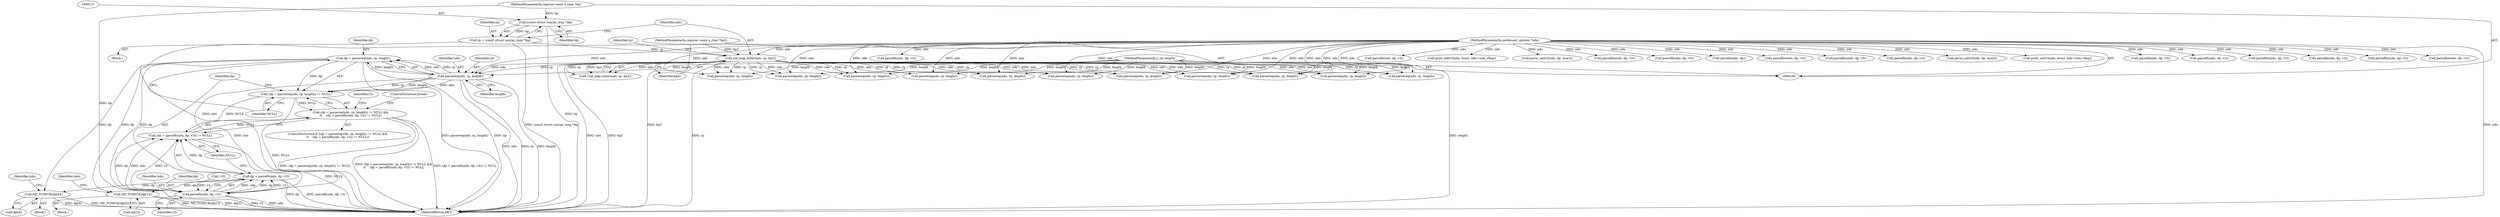 digraph "0_tcpdump_19d25dd8781620cd41bf178a5e2e27fc1cf242d0_0@pointer" {
"1000736" [label="(Call,dp = parsereq(ndo, rp, length))"];
"1000738" [label="(Call,parsereq(ndo, rp, length))"];
"1000135" [label="(Call,xid_map_enter(ndo, rp, bp2))"];
"1000107" [label="(MethodParameterIn,netdissect_options *ndo)"];
"1000128" [label="(Call,rp = (const struct sunrpc_msg *)bp)"];
"1000130" [label="(Call,(const struct sunrpc_msg *)bp)"];
"1000108" [label="(MethodParameterIn,register const u_char *bp)"];
"1000110" [label="(MethodParameterIn,register const u_char *bp2)"];
"1000109" [label="(MethodParameterIn,u_int length)"];
"1000735" [label="(Call,(dp = parsereq(ndo, rp, length)) != NULL)"];
"1000734" [label="(Call,(dp = parsereq(ndo, rp, length)) != NULL &&\n\t\t    (dp = parsefh(ndo, dp, v3)) != NULL)"];
"1000743" [label="(Call,(dp = parsefh(ndo, dp, v3)) != NULL)"];
"1000746" [label="(Call,parsefh(ndo, dp, v3))"];
"1000744" [label="(Call,dp = parsefh(ndo, dp, v3))"];
"1000755" [label="(Call,ND_TCHECK(dp[4]))"];
"1000777" [label="(Call,ND_TCHECK(dp[1]))"];
"1000747" [label="(Identifier,ndo)"];
"1000813" [label="(Call,parsefh(ndo, dp, v3))"];
"1000201" [label="(Call,parsefh(ndo, dp, v3))"];
"1000521" [label="(Call,parsefhn(ndo, dp, v3))"];
"1000134" [label="(Call,!xid_map_enter(ndo, rp, bp2))"];
"1000137" [label="(Identifier,rp)"];
"1000866" [label="(Call,parsefh(ndo, dp, v3))"];
"1000705" [label="(Call,parsereq(ndo, rp, length))"];
"1000136" [label="(Identifier,ndo)"];
"1000744" [label="(Call,dp = parsefh(ndo, dp, v3))"];
"1000761" [label="(Identifier,ndo)"];
"1000734" [label="(Call,(dp = parsereq(ndo, rp, length)) != NULL &&\n\t\t    (dp = parsefh(ndo, dp, v3)) != NULL)"];
"1000692" [label="(Call,parsefhn(ndo, dp, v3))"];
"1000742" [label="(Identifier,NULL)"];
"1000224" [label="(Call,parsefhn(ndo, dp, v3))"];
"1000741" [label="(Identifier,length)"];
"1000385" [label="(Call,parsefh(ndo, dp, v3))"];
"1000107" [label="(MethodParameterIn,netdissect_options *ndo)"];
"1000738" [label="(Call,parsereq(ndo, rp, length))"];
"1000513" [label="(Call,parsereq(ndo, rp, length))"];
"1000798" [label="(ControlStructure,break;)"];
"1000672" [label="(Call,parsereq(ndo, rp, length))"];
"1000245" [label="(Call,parsefh(ndo, dp, v3))"];
"1000657" [label="(Call,print_sattr3(ndo, &sa3, ndo->ndo_vflag))"];
"1000537" [label="(Call,parse_sattr3(ndo, dp, &sa3))"];
"1000750" [label="(Identifier,NULL)"];
"1000778" [label="(Call,dp[1])"];
"1000755" [label="(Call,ND_TCHECK(dp[4]))"];
"1000748" [label="(Identifier,dp)"];
"1000756" [label="(Call,dp[4])"];
"1000132" [label="(Identifier,bp)"];
"1000745" [label="(Identifier,dp)"];
"1000680" [label="(Call,parsefhn(ndo, dp, v3))"];
"1000743" [label="(Call,(dp = parsefh(ndo, dp, v3)) != NULL)"];
"1000111" [label="(Block,)"];
"1000572" [label="(Call,parsereq(ndo, rp, length))"];
"1000739" [label="(Identifier,ndo)"];
"1000713" [label="(Call,parsefh(ndo, dp, v3))"];
"1000195" [label="(Call,parsereq(ndo, rp, length))"];
"1000546" [label="(Call,parsefn(ndo, dp))"];
"1000110" [label="(MethodParameterIn,register const u_char *bp2)"];
"1000237" [label="(Call,parsereq(ndo, rp, length))"];
"1000580" [label="(Call,parsefhn(ndo, dp, v3))"];
"1000725" [label="(Call,parsefhn(ndo, dp, v3))"];
"1000858" [label="(Call,parsereq(ndo, rp, length))"];
"1000377" [label="(Call,parsereq(ndo, rp, length))"];
"1000749" [label="(Identifier,v3)"];
"1000746" [label="(Call,parsefh(ndo, dp, v3))"];
"1000735" [label="(Call,(dp = parsereq(ndo, rp, length)) != NULL)"];
"1000737" [label="(Identifier,dp)"];
"1000436" [label="(Call,parsefh(ndo, dp, v3))"];
"1000108" [label="(MethodParameterIn,register const u_char *bp)"];
"1000890" [label="(MethodReturn,RET)"];
"1000135" [label="(Call,xid_map_enter(ndo, rp, bp2))"];
"1000753" [label="(Identifier,v3)"];
"1000740" [label="(Identifier,rp)"];
"1000601" [label="(Call,parse_sattr3(ndo, dp, &sa3))"];
"1000754" [label="(Block,)"];
"1000218" [label="(Call,parsereq(ndo, rp, length))"];
"1000557" [label="(Call,print_sattr3(ndo, &sa3, ndo->ndo_vflag))"];
"1000129" [label="(Identifier,rp)"];
"1000776" [label="(Block,)"];
"1000162" [label="(Call,!v3)"];
"1000783" [label="(Identifier,ndo)"];
"1000777" [label="(Call,ND_TCHECK(dp[1]))"];
"1000138" [label="(Identifier,bp2)"];
"1000733" [label="(ControlStructure,if ((dp = parsereq(ndo, rp, length)) != NULL &&\n\t\t    (dp = parsefh(ndo, dp, v3)) != NULL))"];
"1000109" [label="(MethodParameterIn,u_int length)"];
"1000805" [label="(Call,parsereq(ndo, rp, length))"];
"1000428" [label="(Call,parsereq(ndo, rp, length))"];
"1000130" [label="(Call,(const struct sunrpc_msg *)bp)"];
"1000128" [label="(Call,rp = (const struct sunrpc_msg *)bp)"];
"1000736" [label="(Call,dp = parsereq(ndo, rp, length))"];
"1000736" -> "1000735"  [label="AST: "];
"1000736" -> "1000738"  [label="CFG: "];
"1000737" -> "1000736"  [label="AST: "];
"1000738" -> "1000736"  [label="AST: "];
"1000742" -> "1000736"  [label="CFG: "];
"1000736" -> "1000890"  [label="DDG: parsereq(ndo, rp, length)"];
"1000736" -> "1000890"  [label="DDG: dp"];
"1000736" -> "1000735"  [label="DDG: dp"];
"1000738" -> "1000736"  [label="DDG: ndo"];
"1000738" -> "1000736"  [label="DDG: rp"];
"1000738" -> "1000736"  [label="DDG: length"];
"1000736" -> "1000746"  [label="DDG: dp"];
"1000736" -> "1000755"  [label="DDG: dp"];
"1000736" -> "1000777"  [label="DDG: dp"];
"1000738" -> "1000741"  [label="CFG: "];
"1000739" -> "1000738"  [label="AST: "];
"1000740" -> "1000738"  [label="AST: "];
"1000741" -> "1000738"  [label="AST: "];
"1000738" -> "1000890"  [label="DDG: ndo"];
"1000738" -> "1000890"  [label="DDG: rp"];
"1000738" -> "1000890"  [label="DDG: length"];
"1000738" -> "1000735"  [label="DDG: ndo"];
"1000738" -> "1000735"  [label="DDG: rp"];
"1000738" -> "1000735"  [label="DDG: length"];
"1000135" -> "1000738"  [label="DDG: ndo"];
"1000135" -> "1000738"  [label="DDG: rp"];
"1000107" -> "1000738"  [label="DDG: ndo"];
"1000109" -> "1000738"  [label="DDG: length"];
"1000738" -> "1000746"  [label="DDG: ndo"];
"1000135" -> "1000134"  [label="AST: "];
"1000135" -> "1000138"  [label="CFG: "];
"1000136" -> "1000135"  [label="AST: "];
"1000137" -> "1000135"  [label="AST: "];
"1000138" -> "1000135"  [label="AST: "];
"1000134" -> "1000135"  [label="CFG: "];
"1000135" -> "1000890"  [label="DDG: ndo"];
"1000135" -> "1000890"  [label="DDG: bp2"];
"1000135" -> "1000890"  [label="DDG: rp"];
"1000135" -> "1000134"  [label="DDG: ndo"];
"1000135" -> "1000134"  [label="DDG: rp"];
"1000135" -> "1000134"  [label="DDG: bp2"];
"1000107" -> "1000135"  [label="DDG: ndo"];
"1000128" -> "1000135"  [label="DDG: rp"];
"1000110" -> "1000135"  [label="DDG: bp2"];
"1000135" -> "1000195"  [label="DDG: ndo"];
"1000135" -> "1000195"  [label="DDG: rp"];
"1000135" -> "1000218"  [label="DDG: ndo"];
"1000135" -> "1000218"  [label="DDG: rp"];
"1000135" -> "1000237"  [label="DDG: ndo"];
"1000135" -> "1000237"  [label="DDG: rp"];
"1000135" -> "1000377"  [label="DDG: ndo"];
"1000135" -> "1000377"  [label="DDG: rp"];
"1000135" -> "1000428"  [label="DDG: ndo"];
"1000135" -> "1000428"  [label="DDG: rp"];
"1000135" -> "1000513"  [label="DDG: ndo"];
"1000135" -> "1000513"  [label="DDG: rp"];
"1000135" -> "1000572"  [label="DDG: ndo"];
"1000135" -> "1000572"  [label="DDG: rp"];
"1000135" -> "1000672"  [label="DDG: ndo"];
"1000135" -> "1000672"  [label="DDG: rp"];
"1000135" -> "1000705"  [label="DDG: ndo"];
"1000135" -> "1000705"  [label="DDG: rp"];
"1000135" -> "1000805"  [label="DDG: ndo"];
"1000135" -> "1000805"  [label="DDG: rp"];
"1000135" -> "1000858"  [label="DDG: ndo"];
"1000135" -> "1000858"  [label="DDG: rp"];
"1000107" -> "1000106"  [label="AST: "];
"1000107" -> "1000890"  [label="DDG: ndo"];
"1000107" -> "1000195"  [label="DDG: ndo"];
"1000107" -> "1000201"  [label="DDG: ndo"];
"1000107" -> "1000218"  [label="DDG: ndo"];
"1000107" -> "1000224"  [label="DDG: ndo"];
"1000107" -> "1000237"  [label="DDG: ndo"];
"1000107" -> "1000245"  [label="DDG: ndo"];
"1000107" -> "1000377"  [label="DDG: ndo"];
"1000107" -> "1000385"  [label="DDG: ndo"];
"1000107" -> "1000428"  [label="DDG: ndo"];
"1000107" -> "1000436"  [label="DDG: ndo"];
"1000107" -> "1000513"  [label="DDG: ndo"];
"1000107" -> "1000521"  [label="DDG: ndo"];
"1000107" -> "1000537"  [label="DDG: ndo"];
"1000107" -> "1000546"  [label="DDG: ndo"];
"1000107" -> "1000557"  [label="DDG: ndo"];
"1000107" -> "1000572"  [label="DDG: ndo"];
"1000107" -> "1000580"  [label="DDG: ndo"];
"1000107" -> "1000601"  [label="DDG: ndo"];
"1000107" -> "1000657"  [label="DDG: ndo"];
"1000107" -> "1000672"  [label="DDG: ndo"];
"1000107" -> "1000680"  [label="DDG: ndo"];
"1000107" -> "1000692"  [label="DDG: ndo"];
"1000107" -> "1000705"  [label="DDG: ndo"];
"1000107" -> "1000713"  [label="DDG: ndo"];
"1000107" -> "1000725"  [label="DDG: ndo"];
"1000107" -> "1000746"  [label="DDG: ndo"];
"1000107" -> "1000805"  [label="DDG: ndo"];
"1000107" -> "1000813"  [label="DDG: ndo"];
"1000107" -> "1000858"  [label="DDG: ndo"];
"1000107" -> "1000866"  [label="DDG: ndo"];
"1000128" -> "1000111"  [label="AST: "];
"1000128" -> "1000130"  [label="CFG: "];
"1000129" -> "1000128"  [label="AST: "];
"1000130" -> "1000128"  [label="AST: "];
"1000136" -> "1000128"  [label="CFG: "];
"1000128" -> "1000890"  [label="DDG: (const struct sunrpc_msg *)bp"];
"1000130" -> "1000128"  [label="DDG: bp"];
"1000130" -> "1000132"  [label="CFG: "];
"1000131" -> "1000130"  [label="AST: "];
"1000132" -> "1000130"  [label="AST: "];
"1000130" -> "1000890"  [label="DDG: bp"];
"1000108" -> "1000130"  [label="DDG: bp"];
"1000108" -> "1000106"  [label="AST: "];
"1000108" -> "1000890"  [label="DDG: bp"];
"1000110" -> "1000106"  [label="AST: "];
"1000110" -> "1000890"  [label="DDG: bp2"];
"1000109" -> "1000106"  [label="AST: "];
"1000109" -> "1000890"  [label="DDG: length"];
"1000109" -> "1000195"  [label="DDG: length"];
"1000109" -> "1000218"  [label="DDG: length"];
"1000109" -> "1000237"  [label="DDG: length"];
"1000109" -> "1000377"  [label="DDG: length"];
"1000109" -> "1000428"  [label="DDG: length"];
"1000109" -> "1000513"  [label="DDG: length"];
"1000109" -> "1000572"  [label="DDG: length"];
"1000109" -> "1000672"  [label="DDG: length"];
"1000109" -> "1000705"  [label="DDG: length"];
"1000109" -> "1000805"  [label="DDG: length"];
"1000109" -> "1000858"  [label="DDG: length"];
"1000735" -> "1000734"  [label="AST: "];
"1000735" -> "1000742"  [label="CFG: "];
"1000742" -> "1000735"  [label="AST: "];
"1000745" -> "1000735"  [label="CFG: "];
"1000734" -> "1000735"  [label="CFG: "];
"1000735" -> "1000890"  [label="DDG: NULL"];
"1000735" -> "1000734"  [label="DDG: NULL"];
"1000735" -> "1000743"  [label="DDG: NULL"];
"1000734" -> "1000733"  [label="AST: "];
"1000734" -> "1000743"  [label="CFG: "];
"1000743" -> "1000734"  [label="AST: "];
"1000753" -> "1000734"  [label="CFG: "];
"1000798" -> "1000734"  [label="CFG: "];
"1000734" -> "1000890"  [label="DDG: (dp = parsereq(ndo, rp, length)) != NULL"];
"1000734" -> "1000890"  [label="DDG: (dp = parsereq(ndo, rp, length)) != NULL &&\n\t\t    (dp = parsefh(ndo, dp, v3)) != NULL"];
"1000734" -> "1000890"  [label="DDG: (dp = parsefh(ndo, dp, v3)) != NULL"];
"1000743" -> "1000734"  [label="DDG: NULL"];
"1000743" -> "1000750"  [label="CFG: "];
"1000744" -> "1000743"  [label="AST: "];
"1000750" -> "1000743"  [label="AST: "];
"1000743" -> "1000890"  [label="DDG: NULL"];
"1000744" -> "1000743"  [label="DDG: dp"];
"1000746" -> "1000743"  [label="DDG: ndo"];
"1000746" -> "1000743"  [label="DDG: dp"];
"1000746" -> "1000743"  [label="DDG: v3"];
"1000746" -> "1000744"  [label="AST: "];
"1000746" -> "1000749"  [label="CFG: "];
"1000747" -> "1000746"  [label="AST: "];
"1000748" -> "1000746"  [label="AST: "];
"1000749" -> "1000746"  [label="AST: "];
"1000744" -> "1000746"  [label="CFG: "];
"1000746" -> "1000890"  [label="DDG: ndo"];
"1000746" -> "1000890"  [label="DDG: v3"];
"1000746" -> "1000744"  [label="DDG: ndo"];
"1000746" -> "1000744"  [label="DDG: dp"];
"1000746" -> "1000744"  [label="DDG: v3"];
"1000162" -> "1000746"  [label="DDG: v3"];
"1000745" -> "1000744"  [label="AST: "];
"1000750" -> "1000744"  [label="CFG: "];
"1000744" -> "1000890"  [label="DDG: dp"];
"1000744" -> "1000890"  [label="DDG: parsefh(ndo, dp, v3)"];
"1000744" -> "1000755"  [label="DDG: dp"];
"1000744" -> "1000777"  [label="DDG: dp"];
"1000755" -> "1000754"  [label="AST: "];
"1000755" -> "1000756"  [label="CFG: "];
"1000756" -> "1000755"  [label="AST: "];
"1000761" -> "1000755"  [label="CFG: "];
"1000755" -> "1000890"  [label="DDG: ND_TCHECK(dp[4])"];
"1000755" -> "1000890"  [label="DDG: dp[4]"];
"1000777" -> "1000776"  [label="AST: "];
"1000777" -> "1000778"  [label="CFG: "];
"1000778" -> "1000777"  [label="AST: "];
"1000783" -> "1000777"  [label="CFG: "];
"1000777" -> "1000890"  [label="DDG: ND_TCHECK(dp[1])"];
"1000777" -> "1000890"  [label="DDG: dp[1]"];
}
